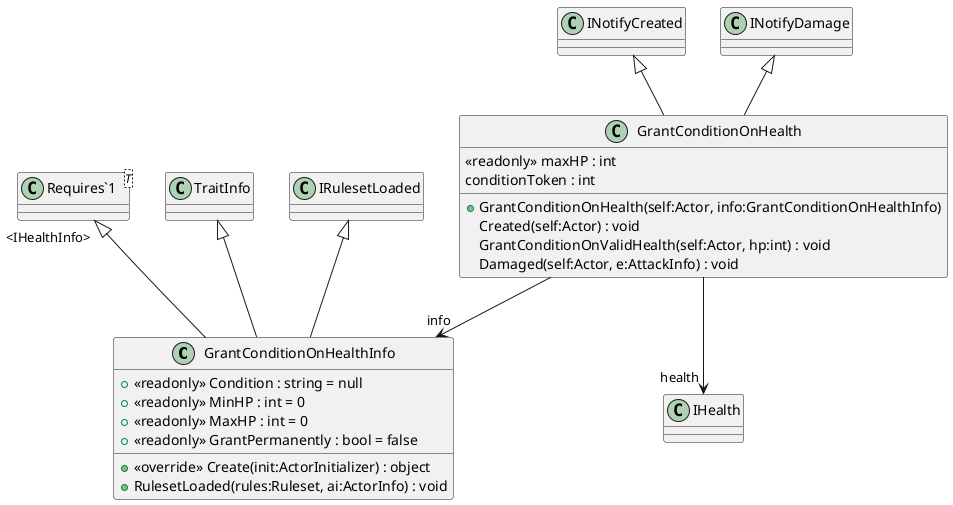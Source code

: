 @startuml
class GrantConditionOnHealthInfo {
    + <<readonly>> Condition : string = null
    + <<readonly>> MinHP : int = 0
    + <<readonly>> MaxHP : int = 0
    + <<readonly>> GrantPermanently : bool = false
    + <<override>> Create(init:ActorInitializer) : object
    + RulesetLoaded(rules:Ruleset, ai:ActorInfo) : void
}
class GrantConditionOnHealth {
    <<readonly>> maxHP : int
    conditionToken : int
    + GrantConditionOnHealth(self:Actor, info:GrantConditionOnHealthInfo)
    Created(self:Actor) : void
    GrantConditionOnValidHealth(self:Actor, hp:int) : void
    Damaged(self:Actor, e:AttackInfo) : void
}
class "Requires`1"<T> {
}
TraitInfo <|-- GrantConditionOnHealthInfo
IRulesetLoaded <|-- GrantConditionOnHealthInfo
"Requires`1" "<IHealthInfo>" <|-- GrantConditionOnHealthInfo
INotifyCreated <|-- GrantConditionOnHealth
INotifyDamage <|-- GrantConditionOnHealth
GrantConditionOnHealth --> "info" GrantConditionOnHealthInfo
GrantConditionOnHealth --> "health" IHealth
@enduml
